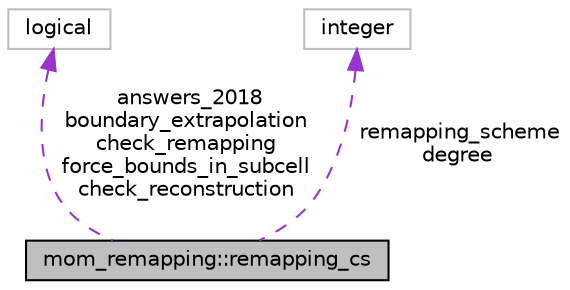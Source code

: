 digraph "mom_remapping::remapping_cs"
{
 // INTERACTIVE_SVG=YES
 // LATEX_PDF_SIZE
  edge [fontname="Helvetica",fontsize="10",labelfontname="Helvetica",labelfontsize="10"];
  node [fontname="Helvetica",fontsize="10",shape=record];
  Node1 [label="mom_remapping::remapping_cs",height=0.2,width=0.4,color="black", fillcolor="grey75", style="filled", fontcolor="black",tooltip="Container for remapping parameters."];
  Node2 -> Node1 [dir="back",color="darkorchid3",fontsize="10",style="dashed",label=" answers_2018\nboundary_extrapolation\ncheck_remapping\nforce_bounds_in_subcell\ncheck_reconstruction" ,fontname="Helvetica"];
  Node2 [label="logical",height=0.2,width=0.4,color="grey75", fillcolor="white", style="filled",tooltip=" "];
  Node3 -> Node1 [dir="back",color="darkorchid3",fontsize="10",style="dashed",label=" remapping_scheme\ndegree" ,fontname="Helvetica"];
  Node3 [label="integer",height=0.2,width=0.4,color="grey75", fillcolor="white", style="filled",tooltip=" "];
}
